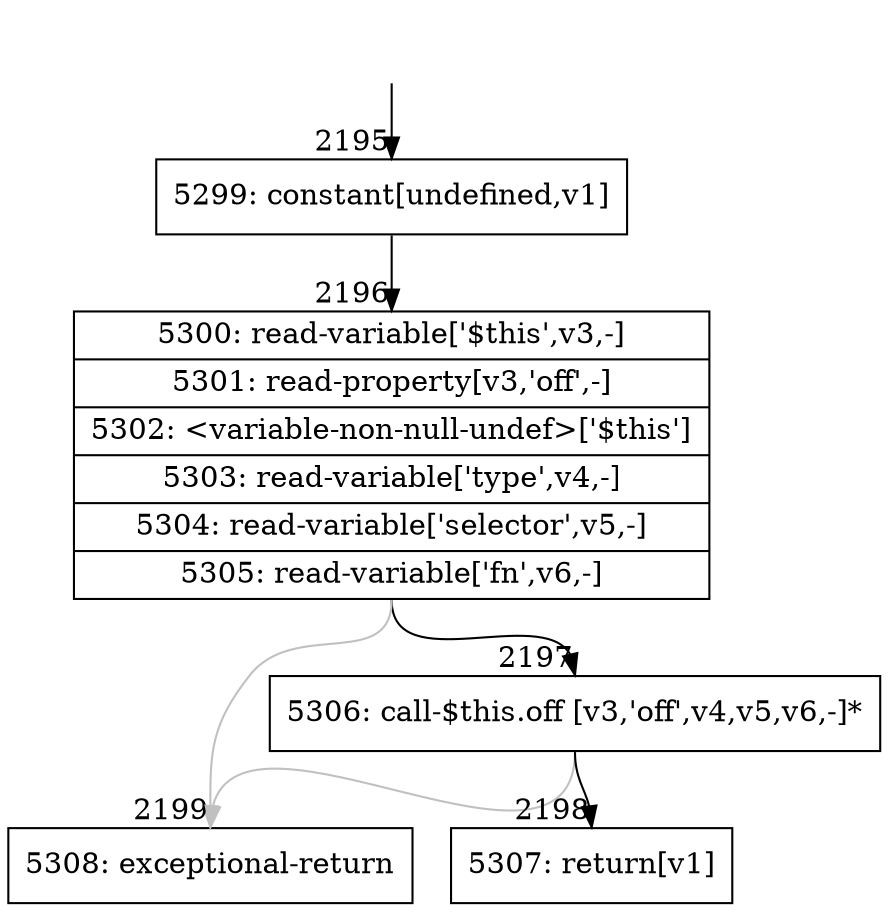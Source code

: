 digraph {
rankdir="TD"
BB_entry201[shape=none,label=""];
BB_entry201 -> BB2195 [tailport=s, headport=n, headlabel="    2195"]
BB2195 [shape=record label="{5299: constant[undefined,v1]}" ] 
BB2195 -> BB2196 [tailport=s, headport=n, headlabel="      2196"]
BB2196 [shape=record label="{5300: read-variable['$this',v3,-]|5301: read-property[v3,'off',-]|5302: \<variable-non-null-undef\>['$this']|5303: read-variable['type',v4,-]|5304: read-variable['selector',v5,-]|5305: read-variable['fn',v6,-]}" ] 
BB2196 -> BB2197 [tailport=s, headport=n, headlabel="      2197"]
BB2196 -> BB2199 [tailport=s, headport=n, color=gray, headlabel="      2199"]
BB2197 [shape=record label="{5306: call-$this.off [v3,'off',v4,v5,v6,-]*}" ] 
BB2197 -> BB2198 [tailport=s, headport=n, headlabel="      2198"]
BB2197 -> BB2199 [tailport=s, headport=n, color=gray]
BB2198 [shape=record label="{5307: return[v1]}" ] 
BB2199 [shape=record label="{5308: exceptional-return}" ] 
//#$~ 1093
}
